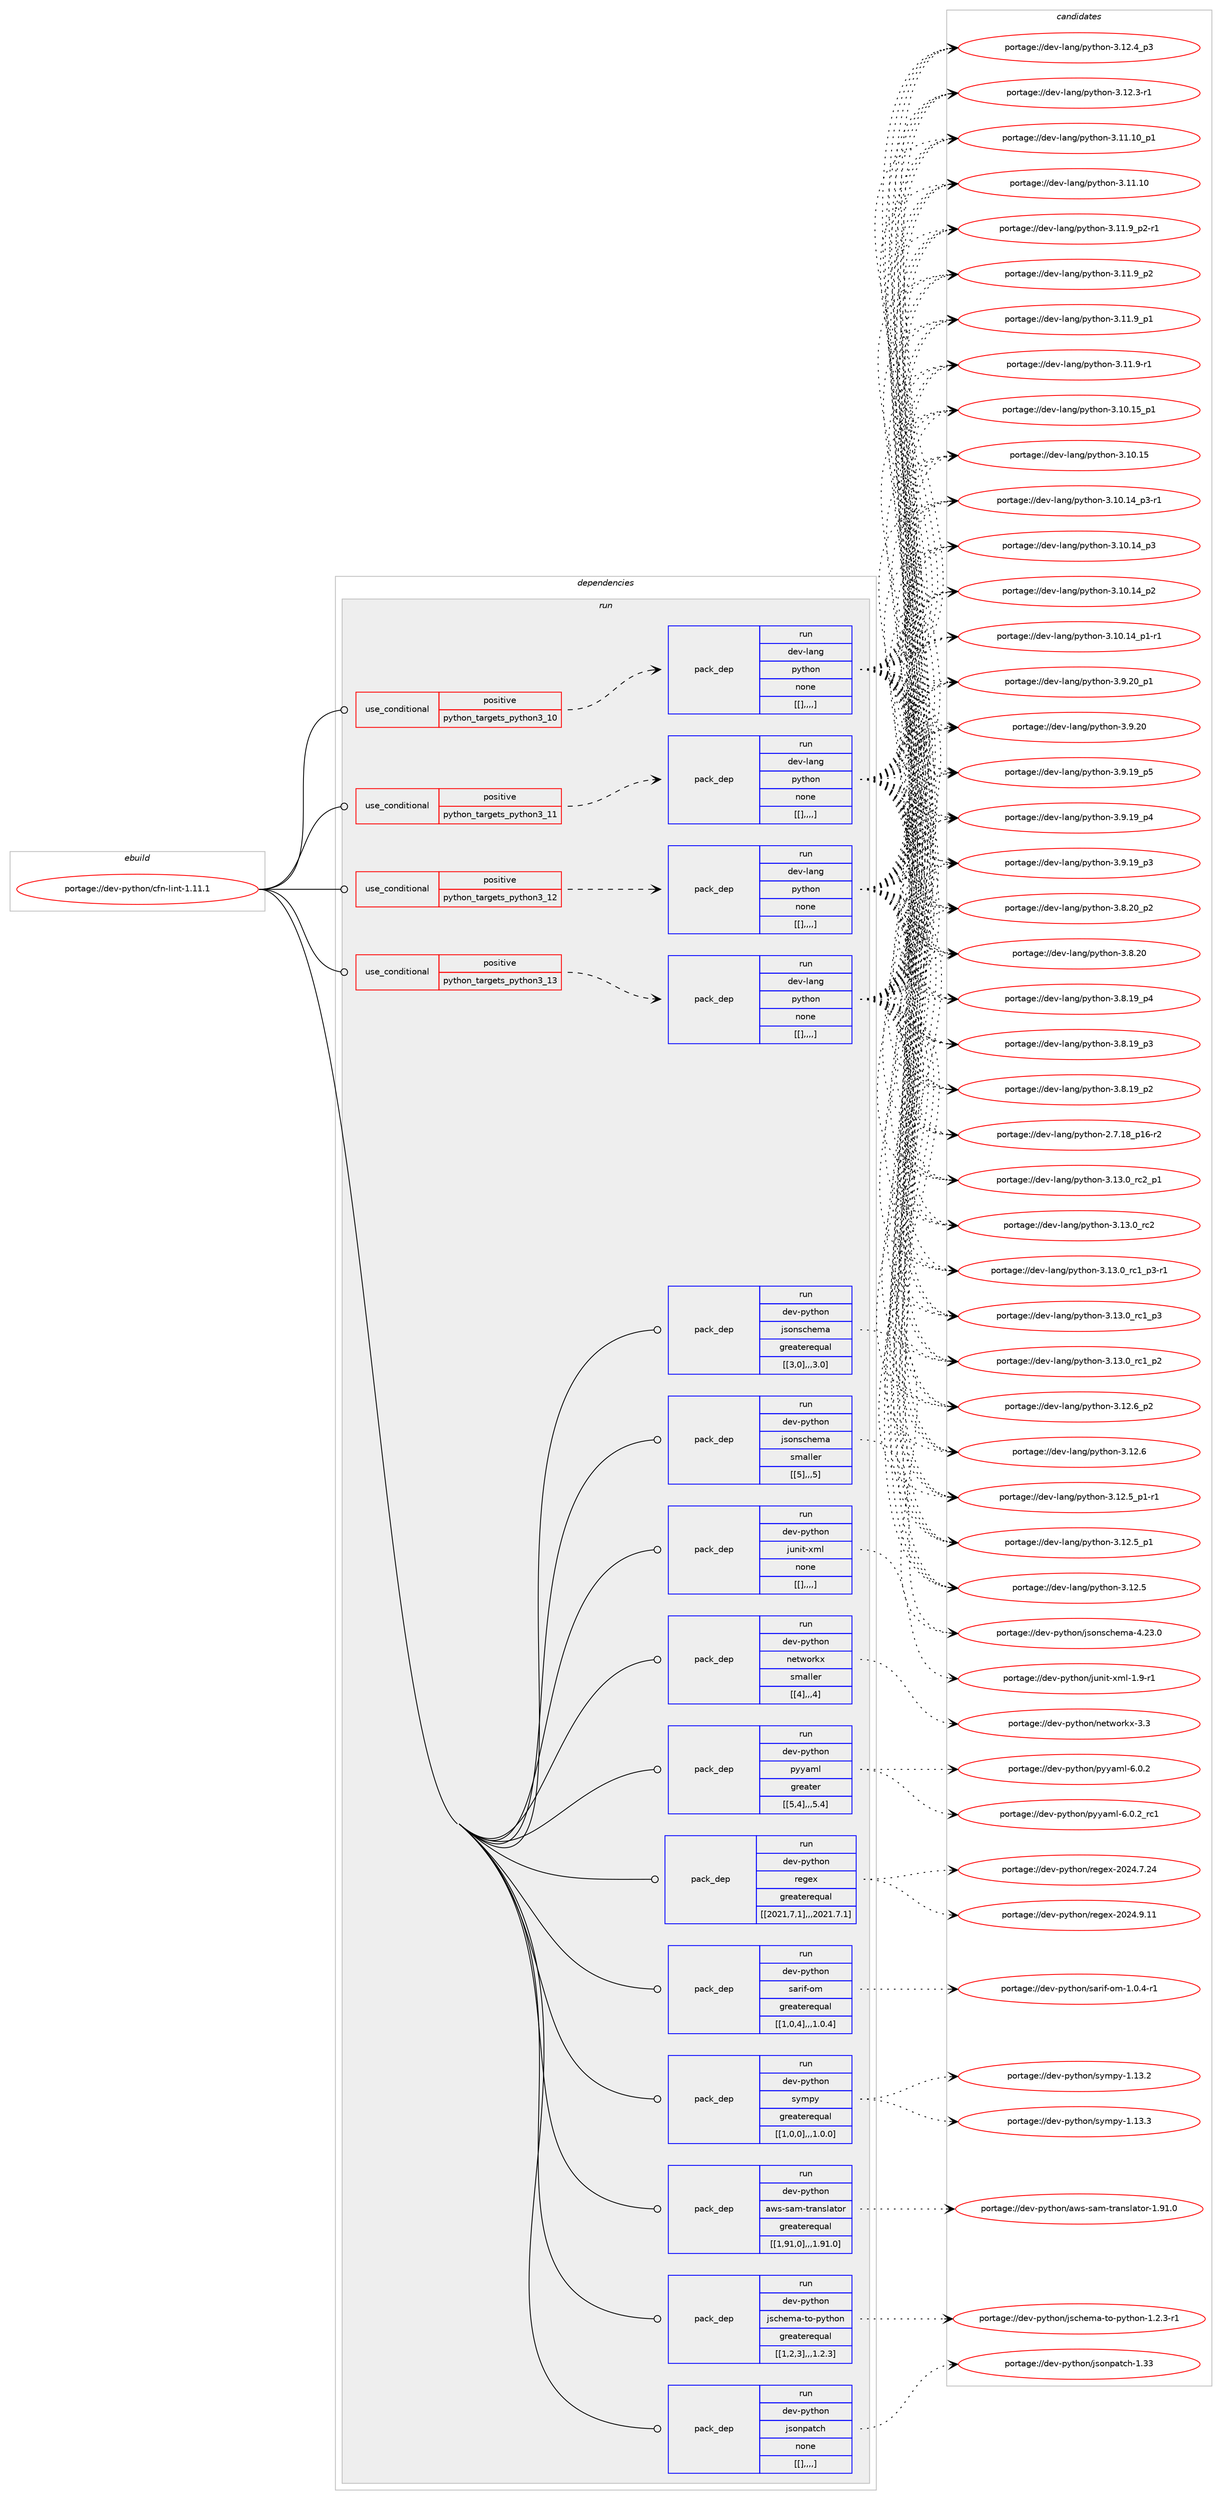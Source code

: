 digraph prolog {

# *************
# Graph options
# *************

newrank=true;
concentrate=true;
compound=true;
graph [rankdir=LR,fontname=Helvetica,fontsize=10,ranksep=1.5];#, ranksep=2.5, nodesep=0.2];
edge  [arrowhead=vee];
node  [fontname=Helvetica,fontsize=10];

# **********
# The ebuild
# **********

subgraph cluster_leftcol {
color=gray;
label=<<i>ebuild</i>>;
id [label="portage://dev-python/cfn-lint-1.11.1", color=red, width=4, href="../dev-python/cfn-lint-1.11.1.svg"];
}

# ****************
# The dependencies
# ****************

subgraph cluster_midcol {
color=gray;
label=<<i>dependencies</i>>;
subgraph cluster_compile {
fillcolor="#eeeeee";
style=filled;
label=<<i>compile</i>>;
}
subgraph cluster_compileandrun {
fillcolor="#eeeeee";
style=filled;
label=<<i>compile and run</i>>;
}
subgraph cluster_run {
fillcolor="#eeeeee";
style=filled;
label=<<i>run</i>>;
subgraph cond32701 {
dependency145192 [label=<<TABLE BORDER="0" CELLBORDER="1" CELLSPACING="0" CELLPADDING="4"><TR><TD ROWSPAN="3" CELLPADDING="10">use_conditional</TD></TR><TR><TD>positive</TD></TR><TR><TD>python_targets_python3_10</TD></TR></TABLE>>, shape=none, color=red];
subgraph pack111279 {
dependency145193 [label=<<TABLE BORDER="0" CELLBORDER="1" CELLSPACING="0" CELLPADDING="4" WIDTH="220"><TR><TD ROWSPAN="6" CELLPADDING="30">pack_dep</TD></TR><TR><TD WIDTH="110">run</TD></TR><TR><TD>dev-lang</TD></TR><TR><TD>python</TD></TR><TR><TD>none</TD></TR><TR><TD>[[],,,,]</TD></TR></TABLE>>, shape=none, color=blue];
}
dependency145192:e -> dependency145193:w [weight=20,style="dashed",arrowhead="vee"];
}
id:e -> dependency145192:w [weight=20,style="solid",arrowhead="odot"];
subgraph cond32702 {
dependency145194 [label=<<TABLE BORDER="0" CELLBORDER="1" CELLSPACING="0" CELLPADDING="4"><TR><TD ROWSPAN="3" CELLPADDING="10">use_conditional</TD></TR><TR><TD>positive</TD></TR><TR><TD>python_targets_python3_11</TD></TR></TABLE>>, shape=none, color=red];
subgraph pack111280 {
dependency145195 [label=<<TABLE BORDER="0" CELLBORDER="1" CELLSPACING="0" CELLPADDING="4" WIDTH="220"><TR><TD ROWSPAN="6" CELLPADDING="30">pack_dep</TD></TR><TR><TD WIDTH="110">run</TD></TR><TR><TD>dev-lang</TD></TR><TR><TD>python</TD></TR><TR><TD>none</TD></TR><TR><TD>[[],,,,]</TD></TR></TABLE>>, shape=none, color=blue];
}
dependency145194:e -> dependency145195:w [weight=20,style="dashed",arrowhead="vee"];
}
id:e -> dependency145194:w [weight=20,style="solid",arrowhead="odot"];
subgraph cond32703 {
dependency145196 [label=<<TABLE BORDER="0" CELLBORDER="1" CELLSPACING="0" CELLPADDING="4"><TR><TD ROWSPAN="3" CELLPADDING="10">use_conditional</TD></TR><TR><TD>positive</TD></TR><TR><TD>python_targets_python3_12</TD></TR></TABLE>>, shape=none, color=red];
subgraph pack111281 {
dependency145197 [label=<<TABLE BORDER="0" CELLBORDER="1" CELLSPACING="0" CELLPADDING="4" WIDTH="220"><TR><TD ROWSPAN="6" CELLPADDING="30">pack_dep</TD></TR><TR><TD WIDTH="110">run</TD></TR><TR><TD>dev-lang</TD></TR><TR><TD>python</TD></TR><TR><TD>none</TD></TR><TR><TD>[[],,,,]</TD></TR></TABLE>>, shape=none, color=blue];
}
dependency145196:e -> dependency145197:w [weight=20,style="dashed",arrowhead="vee"];
}
id:e -> dependency145196:w [weight=20,style="solid",arrowhead="odot"];
subgraph cond32704 {
dependency145198 [label=<<TABLE BORDER="0" CELLBORDER="1" CELLSPACING="0" CELLPADDING="4"><TR><TD ROWSPAN="3" CELLPADDING="10">use_conditional</TD></TR><TR><TD>positive</TD></TR><TR><TD>python_targets_python3_13</TD></TR></TABLE>>, shape=none, color=red];
subgraph pack111282 {
dependency145199 [label=<<TABLE BORDER="0" CELLBORDER="1" CELLSPACING="0" CELLPADDING="4" WIDTH="220"><TR><TD ROWSPAN="6" CELLPADDING="30">pack_dep</TD></TR><TR><TD WIDTH="110">run</TD></TR><TR><TD>dev-lang</TD></TR><TR><TD>python</TD></TR><TR><TD>none</TD></TR><TR><TD>[[],,,,]</TD></TR></TABLE>>, shape=none, color=blue];
}
dependency145198:e -> dependency145199:w [weight=20,style="dashed",arrowhead="vee"];
}
id:e -> dependency145198:w [weight=20,style="solid",arrowhead="odot"];
subgraph pack111283 {
dependency145200 [label=<<TABLE BORDER="0" CELLBORDER="1" CELLSPACING="0" CELLPADDING="4" WIDTH="220"><TR><TD ROWSPAN="6" CELLPADDING="30">pack_dep</TD></TR><TR><TD WIDTH="110">run</TD></TR><TR><TD>dev-python</TD></TR><TR><TD>aws-sam-translator</TD></TR><TR><TD>greaterequal</TD></TR><TR><TD>[[1,91,0],,,1.91.0]</TD></TR></TABLE>>, shape=none, color=blue];
}
id:e -> dependency145200:w [weight=20,style="solid",arrowhead="odot"];
subgraph pack111284 {
dependency145201 [label=<<TABLE BORDER="0" CELLBORDER="1" CELLSPACING="0" CELLPADDING="4" WIDTH="220"><TR><TD ROWSPAN="6" CELLPADDING="30">pack_dep</TD></TR><TR><TD WIDTH="110">run</TD></TR><TR><TD>dev-python</TD></TR><TR><TD>jschema-to-python</TD></TR><TR><TD>greaterequal</TD></TR><TR><TD>[[1,2,3],,,1.2.3]</TD></TR></TABLE>>, shape=none, color=blue];
}
id:e -> dependency145201:w [weight=20,style="solid",arrowhead="odot"];
subgraph pack111285 {
dependency145202 [label=<<TABLE BORDER="0" CELLBORDER="1" CELLSPACING="0" CELLPADDING="4" WIDTH="220"><TR><TD ROWSPAN="6" CELLPADDING="30">pack_dep</TD></TR><TR><TD WIDTH="110">run</TD></TR><TR><TD>dev-python</TD></TR><TR><TD>jsonpatch</TD></TR><TR><TD>none</TD></TR><TR><TD>[[],,,,]</TD></TR></TABLE>>, shape=none, color=blue];
}
id:e -> dependency145202:w [weight=20,style="solid",arrowhead="odot"];
subgraph pack111286 {
dependency145203 [label=<<TABLE BORDER="0" CELLBORDER="1" CELLSPACING="0" CELLPADDING="4" WIDTH="220"><TR><TD ROWSPAN="6" CELLPADDING="30">pack_dep</TD></TR><TR><TD WIDTH="110">run</TD></TR><TR><TD>dev-python</TD></TR><TR><TD>jsonschema</TD></TR><TR><TD>greaterequal</TD></TR><TR><TD>[[3,0],,,3.0]</TD></TR></TABLE>>, shape=none, color=blue];
}
id:e -> dependency145203:w [weight=20,style="solid",arrowhead="odot"];
subgraph pack111287 {
dependency145204 [label=<<TABLE BORDER="0" CELLBORDER="1" CELLSPACING="0" CELLPADDING="4" WIDTH="220"><TR><TD ROWSPAN="6" CELLPADDING="30">pack_dep</TD></TR><TR><TD WIDTH="110">run</TD></TR><TR><TD>dev-python</TD></TR><TR><TD>jsonschema</TD></TR><TR><TD>smaller</TD></TR><TR><TD>[[5],,,5]</TD></TR></TABLE>>, shape=none, color=blue];
}
id:e -> dependency145204:w [weight=20,style="solid",arrowhead="odot"];
subgraph pack111288 {
dependency145205 [label=<<TABLE BORDER="0" CELLBORDER="1" CELLSPACING="0" CELLPADDING="4" WIDTH="220"><TR><TD ROWSPAN="6" CELLPADDING="30">pack_dep</TD></TR><TR><TD WIDTH="110">run</TD></TR><TR><TD>dev-python</TD></TR><TR><TD>junit-xml</TD></TR><TR><TD>none</TD></TR><TR><TD>[[],,,,]</TD></TR></TABLE>>, shape=none, color=blue];
}
id:e -> dependency145205:w [weight=20,style="solid",arrowhead="odot"];
subgraph pack111289 {
dependency145206 [label=<<TABLE BORDER="0" CELLBORDER="1" CELLSPACING="0" CELLPADDING="4" WIDTH="220"><TR><TD ROWSPAN="6" CELLPADDING="30">pack_dep</TD></TR><TR><TD WIDTH="110">run</TD></TR><TR><TD>dev-python</TD></TR><TR><TD>networkx</TD></TR><TR><TD>smaller</TD></TR><TR><TD>[[4],,,4]</TD></TR></TABLE>>, shape=none, color=blue];
}
id:e -> dependency145206:w [weight=20,style="solid",arrowhead="odot"];
subgraph pack111290 {
dependency145207 [label=<<TABLE BORDER="0" CELLBORDER="1" CELLSPACING="0" CELLPADDING="4" WIDTH="220"><TR><TD ROWSPAN="6" CELLPADDING="30">pack_dep</TD></TR><TR><TD WIDTH="110">run</TD></TR><TR><TD>dev-python</TD></TR><TR><TD>pyyaml</TD></TR><TR><TD>greater</TD></TR><TR><TD>[[5,4],,,5.4]</TD></TR></TABLE>>, shape=none, color=blue];
}
id:e -> dependency145207:w [weight=20,style="solid",arrowhead="odot"];
subgraph pack111291 {
dependency145208 [label=<<TABLE BORDER="0" CELLBORDER="1" CELLSPACING="0" CELLPADDING="4" WIDTH="220"><TR><TD ROWSPAN="6" CELLPADDING="30">pack_dep</TD></TR><TR><TD WIDTH="110">run</TD></TR><TR><TD>dev-python</TD></TR><TR><TD>regex</TD></TR><TR><TD>greaterequal</TD></TR><TR><TD>[[2021,7,1],,,2021.7.1]</TD></TR></TABLE>>, shape=none, color=blue];
}
id:e -> dependency145208:w [weight=20,style="solid",arrowhead="odot"];
subgraph pack111292 {
dependency145209 [label=<<TABLE BORDER="0" CELLBORDER="1" CELLSPACING="0" CELLPADDING="4" WIDTH="220"><TR><TD ROWSPAN="6" CELLPADDING="30">pack_dep</TD></TR><TR><TD WIDTH="110">run</TD></TR><TR><TD>dev-python</TD></TR><TR><TD>sarif-om</TD></TR><TR><TD>greaterequal</TD></TR><TR><TD>[[1,0,4],,,1.0.4]</TD></TR></TABLE>>, shape=none, color=blue];
}
id:e -> dependency145209:w [weight=20,style="solid",arrowhead="odot"];
subgraph pack111293 {
dependency145210 [label=<<TABLE BORDER="0" CELLBORDER="1" CELLSPACING="0" CELLPADDING="4" WIDTH="220"><TR><TD ROWSPAN="6" CELLPADDING="30">pack_dep</TD></TR><TR><TD WIDTH="110">run</TD></TR><TR><TD>dev-python</TD></TR><TR><TD>sympy</TD></TR><TR><TD>greaterequal</TD></TR><TR><TD>[[1,0,0],,,1.0.0]</TD></TR></TABLE>>, shape=none, color=blue];
}
id:e -> dependency145210:w [weight=20,style="solid",arrowhead="odot"];
}
}

# **************
# The candidates
# **************

subgraph cluster_choices {
rank=same;
color=gray;
label=<<i>candidates</i>>;

subgraph choice111279 {
color=black;
nodesep=1;
choice100101118451089711010347112121116104111110455146495146489511499509511249 [label="portage://dev-lang/python-3.13.0_rc2_p1", color=red, width=4,href="../dev-lang/python-3.13.0_rc2_p1.svg"];
choice10010111845108971101034711212111610411111045514649514648951149950 [label="portage://dev-lang/python-3.13.0_rc2", color=red, width=4,href="../dev-lang/python-3.13.0_rc2.svg"];
choice1001011184510897110103471121211161041111104551464951464895114994995112514511449 [label="portage://dev-lang/python-3.13.0_rc1_p3-r1", color=red, width=4,href="../dev-lang/python-3.13.0_rc1_p3-r1.svg"];
choice100101118451089711010347112121116104111110455146495146489511499499511251 [label="portage://dev-lang/python-3.13.0_rc1_p3", color=red, width=4,href="../dev-lang/python-3.13.0_rc1_p3.svg"];
choice100101118451089711010347112121116104111110455146495146489511499499511250 [label="portage://dev-lang/python-3.13.0_rc1_p2", color=red, width=4,href="../dev-lang/python-3.13.0_rc1_p2.svg"];
choice100101118451089711010347112121116104111110455146495046549511250 [label="portage://dev-lang/python-3.12.6_p2", color=red, width=4,href="../dev-lang/python-3.12.6_p2.svg"];
choice10010111845108971101034711212111610411111045514649504654 [label="portage://dev-lang/python-3.12.6", color=red, width=4,href="../dev-lang/python-3.12.6.svg"];
choice1001011184510897110103471121211161041111104551464950465395112494511449 [label="portage://dev-lang/python-3.12.5_p1-r1", color=red, width=4,href="../dev-lang/python-3.12.5_p1-r1.svg"];
choice100101118451089711010347112121116104111110455146495046539511249 [label="portage://dev-lang/python-3.12.5_p1", color=red, width=4,href="../dev-lang/python-3.12.5_p1.svg"];
choice10010111845108971101034711212111610411111045514649504653 [label="portage://dev-lang/python-3.12.5", color=red, width=4,href="../dev-lang/python-3.12.5.svg"];
choice100101118451089711010347112121116104111110455146495046529511251 [label="portage://dev-lang/python-3.12.4_p3", color=red, width=4,href="../dev-lang/python-3.12.4_p3.svg"];
choice100101118451089711010347112121116104111110455146495046514511449 [label="portage://dev-lang/python-3.12.3-r1", color=red, width=4,href="../dev-lang/python-3.12.3-r1.svg"];
choice10010111845108971101034711212111610411111045514649494649489511249 [label="portage://dev-lang/python-3.11.10_p1", color=red, width=4,href="../dev-lang/python-3.11.10_p1.svg"];
choice1001011184510897110103471121211161041111104551464949464948 [label="portage://dev-lang/python-3.11.10", color=red, width=4,href="../dev-lang/python-3.11.10.svg"];
choice1001011184510897110103471121211161041111104551464949465795112504511449 [label="portage://dev-lang/python-3.11.9_p2-r1", color=red, width=4,href="../dev-lang/python-3.11.9_p2-r1.svg"];
choice100101118451089711010347112121116104111110455146494946579511250 [label="portage://dev-lang/python-3.11.9_p2", color=red, width=4,href="../dev-lang/python-3.11.9_p2.svg"];
choice100101118451089711010347112121116104111110455146494946579511249 [label="portage://dev-lang/python-3.11.9_p1", color=red, width=4,href="../dev-lang/python-3.11.9_p1.svg"];
choice100101118451089711010347112121116104111110455146494946574511449 [label="portage://dev-lang/python-3.11.9-r1", color=red, width=4,href="../dev-lang/python-3.11.9-r1.svg"];
choice10010111845108971101034711212111610411111045514649484649539511249 [label="portage://dev-lang/python-3.10.15_p1", color=red, width=4,href="../dev-lang/python-3.10.15_p1.svg"];
choice1001011184510897110103471121211161041111104551464948464953 [label="portage://dev-lang/python-3.10.15", color=red, width=4,href="../dev-lang/python-3.10.15.svg"];
choice100101118451089711010347112121116104111110455146494846495295112514511449 [label="portage://dev-lang/python-3.10.14_p3-r1", color=red, width=4,href="../dev-lang/python-3.10.14_p3-r1.svg"];
choice10010111845108971101034711212111610411111045514649484649529511251 [label="portage://dev-lang/python-3.10.14_p3", color=red, width=4,href="../dev-lang/python-3.10.14_p3.svg"];
choice10010111845108971101034711212111610411111045514649484649529511250 [label="portage://dev-lang/python-3.10.14_p2", color=red, width=4,href="../dev-lang/python-3.10.14_p2.svg"];
choice100101118451089711010347112121116104111110455146494846495295112494511449 [label="portage://dev-lang/python-3.10.14_p1-r1", color=red, width=4,href="../dev-lang/python-3.10.14_p1-r1.svg"];
choice100101118451089711010347112121116104111110455146574650489511249 [label="portage://dev-lang/python-3.9.20_p1", color=red, width=4,href="../dev-lang/python-3.9.20_p1.svg"];
choice10010111845108971101034711212111610411111045514657465048 [label="portage://dev-lang/python-3.9.20", color=red, width=4,href="../dev-lang/python-3.9.20.svg"];
choice100101118451089711010347112121116104111110455146574649579511253 [label="portage://dev-lang/python-3.9.19_p5", color=red, width=4,href="../dev-lang/python-3.9.19_p5.svg"];
choice100101118451089711010347112121116104111110455146574649579511252 [label="portage://dev-lang/python-3.9.19_p4", color=red, width=4,href="../dev-lang/python-3.9.19_p4.svg"];
choice100101118451089711010347112121116104111110455146574649579511251 [label="portage://dev-lang/python-3.9.19_p3", color=red, width=4,href="../dev-lang/python-3.9.19_p3.svg"];
choice100101118451089711010347112121116104111110455146564650489511250 [label="portage://dev-lang/python-3.8.20_p2", color=red, width=4,href="../dev-lang/python-3.8.20_p2.svg"];
choice10010111845108971101034711212111610411111045514656465048 [label="portage://dev-lang/python-3.8.20", color=red, width=4,href="../dev-lang/python-3.8.20.svg"];
choice100101118451089711010347112121116104111110455146564649579511252 [label="portage://dev-lang/python-3.8.19_p4", color=red, width=4,href="../dev-lang/python-3.8.19_p4.svg"];
choice100101118451089711010347112121116104111110455146564649579511251 [label="portage://dev-lang/python-3.8.19_p3", color=red, width=4,href="../dev-lang/python-3.8.19_p3.svg"];
choice100101118451089711010347112121116104111110455146564649579511250 [label="portage://dev-lang/python-3.8.19_p2", color=red, width=4,href="../dev-lang/python-3.8.19_p2.svg"];
choice100101118451089711010347112121116104111110455046554649569511249544511450 [label="portage://dev-lang/python-2.7.18_p16-r2", color=red, width=4,href="../dev-lang/python-2.7.18_p16-r2.svg"];
dependency145193:e -> choice100101118451089711010347112121116104111110455146495146489511499509511249:w [style=dotted,weight="100"];
dependency145193:e -> choice10010111845108971101034711212111610411111045514649514648951149950:w [style=dotted,weight="100"];
dependency145193:e -> choice1001011184510897110103471121211161041111104551464951464895114994995112514511449:w [style=dotted,weight="100"];
dependency145193:e -> choice100101118451089711010347112121116104111110455146495146489511499499511251:w [style=dotted,weight="100"];
dependency145193:e -> choice100101118451089711010347112121116104111110455146495146489511499499511250:w [style=dotted,weight="100"];
dependency145193:e -> choice100101118451089711010347112121116104111110455146495046549511250:w [style=dotted,weight="100"];
dependency145193:e -> choice10010111845108971101034711212111610411111045514649504654:w [style=dotted,weight="100"];
dependency145193:e -> choice1001011184510897110103471121211161041111104551464950465395112494511449:w [style=dotted,weight="100"];
dependency145193:e -> choice100101118451089711010347112121116104111110455146495046539511249:w [style=dotted,weight="100"];
dependency145193:e -> choice10010111845108971101034711212111610411111045514649504653:w [style=dotted,weight="100"];
dependency145193:e -> choice100101118451089711010347112121116104111110455146495046529511251:w [style=dotted,weight="100"];
dependency145193:e -> choice100101118451089711010347112121116104111110455146495046514511449:w [style=dotted,weight="100"];
dependency145193:e -> choice10010111845108971101034711212111610411111045514649494649489511249:w [style=dotted,weight="100"];
dependency145193:e -> choice1001011184510897110103471121211161041111104551464949464948:w [style=dotted,weight="100"];
dependency145193:e -> choice1001011184510897110103471121211161041111104551464949465795112504511449:w [style=dotted,weight="100"];
dependency145193:e -> choice100101118451089711010347112121116104111110455146494946579511250:w [style=dotted,weight="100"];
dependency145193:e -> choice100101118451089711010347112121116104111110455146494946579511249:w [style=dotted,weight="100"];
dependency145193:e -> choice100101118451089711010347112121116104111110455146494946574511449:w [style=dotted,weight="100"];
dependency145193:e -> choice10010111845108971101034711212111610411111045514649484649539511249:w [style=dotted,weight="100"];
dependency145193:e -> choice1001011184510897110103471121211161041111104551464948464953:w [style=dotted,weight="100"];
dependency145193:e -> choice100101118451089711010347112121116104111110455146494846495295112514511449:w [style=dotted,weight="100"];
dependency145193:e -> choice10010111845108971101034711212111610411111045514649484649529511251:w [style=dotted,weight="100"];
dependency145193:e -> choice10010111845108971101034711212111610411111045514649484649529511250:w [style=dotted,weight="100"];
dependency145193:e -> choice100101118451089711010347112121116104111110455146494846495295112494511449:w [style=dotted,weight="100"];
dependency145193:e -> choice100101118451089711010347112121116104111110455146574650489511249:w [style=dotted,weight="100"];
dependency145193:e -> choice10010111845108971101034711212111610411111045514657465048:w [style=dotted,weight="100"];
dependency145193:e -> choice100101118451089711010347112121116104111110455146574649579511253:w [style=dotted,weight="100"];
dependency145193:e -> choice100101118451089711010347112121116104111110455146574649579511252:w [style=dotted,weight="100"];
dependency145193:e -> choice100101118451089711010347112121116104111110455146574649579511251:w [style=dotted,weight="100"];
dependency145193:e -> choice100101118451089711010347112121116104111110455146564650489511250:w [style=dotted,weight="100"];
dependency145193:e -> choice10010111845108971101034711212111610411111045514656465048:w [style=dotted,weight="100"];
dependency145193:e -> choice100101118451089711010347112121116104111110455146564649579511252:w [style=dotted,weight="100"];
dependency145193:e -> choice100101118451089711010347112121116104111110455146564649579511251:w [style=dotted,weight="100"];
dependency145193:e -> choice100101118451089711010347112121116104111110455146564649579511250:w [style=dotted,weight="100"];
dependency145193:e -> choice100101118451089711010347112121116104111110455046554649569511249544511450:w [style=dotted,weight="100"];
}
subgraph choice111280 {
color=black;
nodesep=1;
choice100101118451089711010347112121116104111110455146495146489511499509511249 [label="portage://dev-lang/python-3.13.0_rc2_p1", color=red, width=4,href="../dev-lang/python-3.13.0_rc2_p1.svg"];
choice10010111845108971101034711212111610411111045514649514648951149950 [label="portage://dev-lang/python-3.13.0_rc2", color=red, width=4,href="../dev-lang/python-3.13.0_rc2.svg"];
choice1001011184510897110103471121211161041111104551464951464895114994995112514511449 [label="portage://dev-lang/python-3.13.0_rc1_p3-r1", color=red, width=4,href="../dev-lang/python-3.13.0_rc1_p3-r1.svg"];
choice100101118451089711010347112121116104111110455146495146489511499499511251 [label="portage://dev-lang/python-3.13.0_rc1_p3", color=red, width=4,href="../dev-lang/python-3.13.0_rc1_p3.svg"];
choice100101118451089711010347112121116104111110455146495146489511499499511250 [label="portage://dev-lang/python-3.13.0_rc1_p2", color=red, width=4,href="../dev-lang/python-3.13.0_rc1_p2.svg"];
choice100101118451089711010347112121116104111110455146495046549511250 [label="portage://dev-lang/python-3.12.6_p2", color=red, width=4,href="../dev-lang/python-3.12.6_p2.svg"];
choice10010111845108971101034711212111610411111045514649504654 [label="portage://dev-lang/python-3.12.6", color=red, width=4,href="../dev-lang/python-3.12.6.svg"];
choice1001011184510897110103471121211161041111104551464950465395112494511449 [label="portage://dev-lang/python-3.12.5_p1-r1", color=red, width=4,href="../dev-lang/python-3.12.5_p1-r1.svg"];
choice100101118451089711010347112121116104111110455146495046539511249 [label="portage://dev-lang/python-3.12.5_p1", color=red, width=4,href="../dev-lang/python-3.12.5_p1.svg"];
choice10010111845108971101034711212111610411111045514649504653 [label="portage://dev-lang/python-3.12.5", color=red, width=4,href="../dev-lang/python-3.12.5.svg"];
choice100101118451089711010347112121116104111110455146495046529511251 [label="portage://dev-lang/python-3.12.4_p3", color=red, width=4,href="../dev-lang/python-3.12.4_p3.svg"];
choice100101118451089711010347112121116104111110455146495046514511449 [label="portage://dev-lang/python-3.12.3-r1", color=red, width=4,href="../dev-lang/python-3.12.3-r1.svg"];
choice10010111845108971101034711212111610411111045514649494649489511249 [label="portage://dev-lang/python-3.11.10_p1", color=red, width=4,href="../dev-lang/python-3.11.10_p1.svg"];
choice1001011184510897110103471121211161041111104551464949464948 [label="portage://dev-lang/python-3.11.10", color=red, width=4,href="../dev-lang/python-3.11.10.svg"];
choice1001011184510897110103471121211161041111104551464949465795112504511449 [label="portage://dev-lang/python-3.11.9_p2-r1", color=red, width=4,href="../dev-lang/python-3.11.9_p2-r1.svg"];
choice100101118451089711010347112121116104111110455146494946579511250 [label="portage://dev-lang/python-3.11.9_p2", color=red, width=4,href="../dev-lang/python-3.11.9_p2.svg"];
choice100101118451089711010347112121116104111110455146494946579511249 [label="portage://dev-lang/python-3.11.9_p1", color=red, width=4,href="../dev-lang/python-3.11.9_p1.svg"];
choice100101118451089711010347112121116104111110455146494946574511449 [label="portage://dev-lang/python-3.11.9-r1", color=red, width=4,href="../dev-lang/python-3.11.9-r1.svg"];
choice10010111845108971101034711212111610411111045514649484649539511249 [label="portage://dev-lang/python-3.10.15_p1", color=red, width=4,href="../dev-lang/python-3.10.15_p1.svg"];
choice1001011184510897110103471121211161041111104551464948464953 [label="portage://dev-lang/python-3.10.15", color=red, width=4,href="../dev-lang/python-3.10.15.svg"];
choice100101118451089711010347112121116104111110455146494846495295112514511449 [label="portage://dev-lang/python-3.10.14_p3-r1", color=red, width=4,href="../dev-lang/python-3.10.14_p3-r1.svg"];
choice10010111845108971101034711212111610411111045514649484649529511251 [label="portage://dev-lang/python-3.10.14_p3", color=red, width=4,href="../dev-lang/python-3.10.14_p3.svg"];
choice10010111845108971101034711212111610411111045514649484649529511250 [label="portage://dev-lang/python-3.10.14_p2", color=red, width=4,href="../dev-lang/python-3.10.14_p2.svg"];
choice100101118451089711010347112121116104111110455146494846495295112494511449 [label="portage://dev-lang/python-3.10.14_p1-r1", color=red, width=4,href="../dev-lang/python-3.10.14_p1-r1.svg"];
choice100101118451089711010347112121116104111110455146574650489511249 [label="portage://dev-lang/python-3.9.20_p1", color=red, width=4,href="../dev-lang/python-3.9.20_p1.svg"];
choice10010111845108971101034711212111610411111045514657465048 [label="portage://dev-lang/python-3.9.20", color=red, width=4,href="../dev-lang/python-3.9.20.svg"];
choice100101118451089711010347112121116104111110455146574649579511253 [label="portage://dev-lang/python-3.9.19_p5", color=red, width=4,href="../dev-lang/python-3.9.19_p5.svg"];
choice100101118451089711010347112121116104111110455146574649579511252 [label="portage://dev-lang/python-3.9.19_p4", color=red, width=4,href="../dev-lang/python-3.9.19_p4.svg"];
choice100101118451089711010347112121116104111110455146574649579511251 [label="portage://dev-lang/python-3.9.19_p3", color=red, width=4,href="../dev-lang/python-3.9.19_p3.svg"];
choice100101118451089711010347112121116104111110455146564650489511250 [label="portage://dev-lang/python-3.8.20_p2", color=red, width=4,href="../dev-lang/python-3.8.20_p2.svg"];
choice10010111845108971101034711212111610411111045514656465048 [label="portage://dev-lang/python-3.8.20", color=red, width=4,href="../dev-lang/python-3.8.20.svg"];
choice100101118451089711010347112121116104111110455146564649579511252 [label="portage://dev-lang/python-3.8.19_p4", color=red, width=4,href="../dev-lang/python-3.8.19_p4.svg"];
choice100101118451089711010347112121116104111110455146564649579511251 [label="portage://dev-lang/python-3.8.19_p3", color=red, width=4,href="../dev-lang/python-3.8.19_p3.svg"];
choice100101118451089711010347112121116104111110455146564649579511250 [label="portage://dev-lang/python-3.8.19_p2", color=red, width=4,href="../dev-lang/python-3.8.19_p2.svg"];
choice100101118451089711010347112121116104111110455046554649569511249544511450 [label="portage://dev-lang/python-2.7.18_p16-r2", color=red, width=4,href="../dev-lang/python-2.7.18_p16-r2.svg"];
dependency145195:e -> choice100101118451089711010347112121116104111110455146495146489511499509511249:w [style=dotted,weight="100"];
dependency145195:e -> choice10010111845108971101034711212111610411111045514649514648951149950:w [style=dotted,weight="100"];
dependency145195:e -> choice1001011184510897110103471121211161041111104551464951464895114994995112514511449:w [style=dotted,weight="100"];
dependency145195:e -> choice100101118451089711010347112121116104111110455146495146489511499499511251:w [style=dotted,weight="100"];
dependency145195:e -> choice100101118451089711010347112121116104111110455146495146489511499499511250:w [style=dotted,weight="100"];
dependency145195:e -> choice100101118451089711010347112121116104111110455146495046549511250:w [style=dotted,weight="100"];
dependency145195:e -> choice10010111845108971101034711212111610411111045514649504654:w [style=dotted,weight="100"];
dependency145195:e -> choice1001011184510897110103471121211161041111104551464950465395112494511449:w [style=dotted,weight="100"];
dependency145195:e -> choice100101118451089711010347112121116104111110455146495046539511249:w [style=dotted,weight="100"];
dependency145195:e -> choice10010111845108971101034711212111610411111045514649504653:w [style=dotted,weight="100"];
dependency145195:e -> choice100101118451089711010347112121116104111110455146495046529511251:w [style=dotted,weight="100"];
dependency145195:e -> choice100101118451089711010347112121116104111110455146495046514511449:w [style=dotted,weight="100"];
dependency145195:e -> choice10010111845108971101034711212111610411111045514649494649489511249:w [style=dotted,weight="100"];
dependency145195:e -> choice1001011184510897110103471121211161041111104551464949464948:w [style=dotted,weight="100"];
dependency145195:e -> choice1001011184510897110103471121211161041111104551464949465795112504511449:w [style=dotted,weight="100"];
dependency145195:e -> choice100101118451089711010347112121116104111110455146494946579511250:w [style=dotted,weight="100"];
dependency145195:e -> choice100101118451089711010347112121116104111110455146494946579511249:w [style=dotted,weight="100"];
dependency145195:e -> choice100101118451089711010347112121116104111110455146494946574511449:w [style=dotted,weight="100"];
dependency145195:e -> choice10010111845108971101034711212111610411111045514649484649539511249:w [style=dotted,weight="100"];
dependency145195:e -> choice1001011184510897110103471121211161041111104551464948464953:w [style=dotted,weight="100"];
dependency145195:e -> choice100101118451089711010347112121116104111110455146494846495295112514511449:w [style=dotted,weight="100"];
dependency145195:e -> choice10010111845108971101034711212111610411111045514649484649529511251:w [style=dotted,weight="100"];
dependency145195:e -> choice10010111845108971101034711212111610411111045514649484649529511250:w [style=dotted,weight="100"];
dependency145195:e -> choice100101118451089711010347112121116104111110455146494846495295112494511449:w [style=dotted,weight="100"];
dependency145195:e -> choice100101118451089711010347112121116104111110455146574650489511249:w [style=dotted,weight="100"];
dependency145195:e -> choice10010111845108971101034711212111610411111045514657465048:w [style=dotted,weight="100"];
dependency145195:e -> choice100101118451089711010347112121116104111110455146574649579511253:w [style=dotted,weight="100"];
dependency145195:e -> choice100101118451089711010347112121116104111110455146574649579511252:w [style=dotted,weight="100"];
dependency145195:e -> choice100101118451089711010347112121116104111110455146574649579511251:w [style=dotted,weight="100"];
dependency145195:e -> choice100101118451089711010347112121116104111110455146564650489511250:w [style=dotted,weight="100"];
dependency145195:e -> choice10010111845108971101034711212111610411111045514656465048:w [style=dotted,weight="100"];
dependency145195:e -> choice100101118451089711010347112121116104111110455146564649579511252:w [style=dotted,weight="100"];
dependency145195:e -> choice100101118451089711010347112121116104111110455146564649579511251:w [style=dotted,weight="100"];
dependency145195:e -> choice100101118451089711010347112121116104111110455146564649579511250:w [style=dotted,weight="100"];
dependency145195:e -> choice100101118451089711010347112121116104111110455046554649569511249544511450:w [style=dotted,weight="100"];
}
subgraph choice111281 {
color=black;
nodesep=1;
choice100101118451089711010347112121116104111110455146495146489511499509511249 [label="portage://dev-lang/python-3.13.0_rc2_p1", color=red, width=4,href="../dev-lang/python-3.13.0_rc2_p1.svg"];
choice10010111845108971101034711212111610411111045514649514648951149950 [label="portage://dev-lang/python-3.13.0_rc2", color=red, width=4,href="../dev-lang/python-3.13.0_rc2.svg"];
choice1001011184510897110103471121211161041111104551464951464895114994995112514511449 [label="portage://dev-lang/python-3.13.0_rc1_p3-r1", color=red, width=4,href="../dev-lang/python-3.13.0_rc1_p3-r1.svg"];
choice100101118451089711010347112121116104111110455146495146489511499499511251 [label="portage://dev-lang/python-3.13.0_rc1_p3", color=red, width=4,href="../dev-lang/python-3.13.0_rc1_p3.svg"];
choice100101118451089711010347112121116104111110455146495146489511499499511250 [label="portage://dev-lang/python-3.13.0_rc1_p2", color=red, width=4,href="../dev-lang/python-3.13.0_rc1_p2.svg"];
choice100101118451089711010347112121116104111110455146495046549511250 [label="portage://dev-lang/python-3.12.6_p2", color=red, width=4,href="../dev-lang/python-3.12.6_p2.svg"];
choice10010111845108971101034711212111610411111045514649504654 [label="portage://dev-lang/python-3.12.6", color=red, width=4,href="../dev-lang/python-3.12.6.svg"];
choice1001011184510897110103471121211161041111104551464950465395112494511449 [label="portage://dev-lang/python-3.12.5_p1-r1", color=red, width=4,href="../dev-lang/python-3.12.5_p1-r1.svg"];
choice100101118451089711010347112121116104111110455146495046539511249 [label="portage://dev-lang/python-3.12.5_p1", color=red, width=4,href="../dev-lang/python-3.12.5_p1.svg"];
choice10010111845108971101034711212111610411111045514649504653 [label="portage://dev-lang/python-3.12.5", color=red, width=4,href="../dev-lang/python-3.12.5.svg"];
choice100101118451089711010347112121116104111110455146495046529511251 [label="portage://dev-lang/python-3.12.4_p3", color=red, width=4,href="../dev-lang/python-3.12.4_p3.svg"];
choice100101118451089711010347112121116104111110455146495046514511449 [label="portage://dev-lang/python-3.12.3-r1", color=red, width=4,href="../dev-lang/python-3.12.3-r1.svg"];
choice10010111845108971101034711212111610411111045514649494649489511249 [label="portage://dev-lang/python-3.11.10_p1", color=red, width=4,href="../dev-lang/python-3.11.10_p1.svg"];
choice1001011184510897110103471121211161041111104551464949464948 [label="portage://dev-lang/python-3.11.10", color=red, width=4,href="../dev-lang/python-3.11.10.svg"];
choice1001011184510897110103471121211161041111104551464949465795112504511449 [label="portage://dev-lang/python-3.11.9_p2-r1", color=red, width=4,href="../dev-lang/python-3.11.9_p2-r1.svg"];
choice100101118451089711010347112121116104111110455146494946579511250 [label="portage://dev-lang/python-3.11.9_p2", color=red, width=4,href="../dev-lang/python-3.11.9_p2.svg"];
choice100101118451089711010347112121116104111110455146494946579511249 [label="portage://dev-lang/python-3.11.9_p1", color=red, width=4,href="../dev-lang/python-3.11.9_p1.svg"];
choice100101118451089711010347112121116104111110455146494946574511449 [label="portage://dev-lang/python-3.11.9-r1", color=red, width=4,href="../dev-lang/python-3.11.9-r1.svg"];
choice10010111845108971101034711212111610411111045514649484649539511249 [label="portage://dev-lang/python-3.10.15_p1", color=red, width=4,href="../dev-lang/python-3.10.15_p1.svg"];
choice1001011184510897110103471121211161041111104551464948464953 [label="portage://dev-lang/python-3.10.15", color=red, width=4,href="../dev-lang/python-3.10.15.svg"];
choice100101118451089711010347112121116104111110455146494846495295112514511449 [label="portage://dev-lang/python-3.10.14_p3-r1", color=red, width=4,href="../dev-lang/python-3.10.14_p3-r1.svg"];
choice10010111845108971101034711212111610411111045514649484649529511251 [label="portage://dev-lang/python-3.10.14_p3", color=red, width=4,href="../dev-lang/python-3.10.14_p3.svg"];
choice10010111845108971101034711212111610411111045514649484649529511250 [label="portage://dev-lang/python-3.10.14_p2", color=red, width=4,href="../dev-lang/python-3.10.14_p2.svg"];
choice100101118451089711010347112121116104111110455146494846495295112494511449 [label="portage://dev-lang/python-3.10.14_p1-r1", color=red, width=4,href="../dev-lang/python-3.10.14_p1-r1.svg"];
choice100101118451089711010347112121116104111110455146574650489511249 [label="portage://dev-lang/python-3.9.20_p1", color=red, width=4,href="../dev-lang/python-3.9.20_p1.svg"];
choice10010111845108971101034711212111610411111045514657465048 [label="portage://dev-lang/python-3.9.20", color=red, width=4,href="../dev-lang/python-3.9.20.svg"];
choice100101118451089711010347112121116104111110455146574649579511253 [label="portage://dev-lang/python-3.9.19_p5", color=red, width=4,href="../dev-lang/python-3.9.19_p5.svg"];
choice100101118451089711010347112121116104111110455146574649579511252 [label="portage://dev-lang/python-3.9.19_p4", color=red, width=4,href="../dev-lang/python-3.9.19_p4.svg"];
choice100101118451089711010347112121116104111110455146574649579511251 [label="portage://dev-lang/python-3.9.19_p3", color=red, width=4,href="../dev-lang/python-3.9.19_p3.svg"];
choice100101118451089711010347112121116104111110455146564650489511250 [label="portage://dev-lang/python-3.8.20_p2", color=red, width=4,href="../dev-lang/python-3.8.20_p2.svg"];
choice10010111845108971101034711212111610411111045514656465048 [label="portage://dev-lang/python-3.8.20", color=red, width=4,href="../dev-lang/python-3.8.20.svg"];
choice100101118451089711010347112121116104111110455146564649579511252 [label="portage://dev-lang/python-3.8.19_p4", color=red, width=4,href="../dev-lang/python-3.8.19_p4.svg"];
choice100101118451089711010347112121116104111110455146564649579511251 [label="portage://dev-lang/python-3.8.19_p3", color=red, width=4,href="../dev-lang/python-3.8.19_p3.svg"];
choice100101118451089711010347112121116104111110455146564649579511250 [label="portage://dev-lang/python-3.8.19_p2", color=red, width=4,href="../dev-lang/python-3.8.19_p2.svg"];
choice100101118451089711010347112121116104111110455046554649569511249544511450 [label="portage://dev-lang/python-2.7.18_p16-r2", color=red, width=4,href="../dev-lang/python-2.7.18_p16-r2.svg"];
dependency145197:e -> choice100101118451089711010347112121116104111110455146495146489511499509511249:w [style=dotted,weight="100"];
dependency145197:e -> choice10010111845108971101034711212111610411111045514649514648951149950:w [style=dotted,weight="100"];
dependency145197:e -> choice1001011184510897110103471121211161041111104551464951464895114994995112514511449:w [style=dotted,weight="100"];
dependency145197:e -> choice100101118451089711010347112121116104111110455146495146489511499499511251:w [style=dotted,weight="100"];
dependency145197:e -> choice100101118451089711010347112121116104111110455146495146489511499499511250:w [style=dotted,weight="100"];
dependency145197:e -> choice100101118451089711010347112121116104111110455146495046549511250:w [style=dotted,weight="100"];
dependency145197:e -> choice10010111845108971101034711212111610411111045514649504654:w [style=dotted,weight="100"];
dependency145197:e -> choice1001011184510897110103471121211161041111104551464950465395112494511449:w [style=dotted,weight="100"];
dependency145197:e -> choice100101118451089711010347112121116104111110455146495046539511249:w [style=dotted,weight="100"];
dependency145197:e -> choice10010111845108971101034711212111610411111045514649504653:w [style=dotted,weight="100"];
dependency145197:e -> choice100101118451089711010347112121116104111110455146495046529511251:w [style=dotted,weight="100"];
dependency145197:e -> choice100101118451089711010347112121116104111110455146495046514511449:w [style=dotted,weight="100"];
dependency145197:e -> choice10010111845108971101034711212111610411111045514649494649489511249:w [style=dotted,weight="100"];
dependency145197:e -> choice1001011184510897110103471121211161041111104551464949464948:w [style=dotted,weight="100"];
dependency145197:e -> choice1001011184510897110103471121211161041111104551464949465795112504511449:w [style=dotted,weight="100"];
dependency145197:e -> choice100101118451089711010347112121116104111110455146494946579511250:w [style=dotted,weight="100"];
dependency145197:e -> choice100101118451089711010347112121116104111110455146494946579511249:w [style=dotted,weight="100"];
dependency145197:e -> choice100101118451089711010347112121116104111110455146494946574511449:w [style=dotted,weight="100"];
dependency145197:e -> choice10010111845108971101034711212111610411111045514649484649539511249:w [style=dotted,weight="100"];
dependency145197:e -> choice1001011184510897110103471121211161041111104551464948464953:w [style=dotted,weight="100"];
dependency145197:e -> choice100101118451089711010347112121116104111110455146494846495295112514511449:w [style=dotted,weight="100"];
dependency145197:e -> choice10010111845108971101034711212111610411111045514649484649529511251:w [style=dotted,weight="100"];
dependency145197:e -> choice10010111845108971101034711212111610411111045514649484649529511250:w [style=dotted,weight="100"];
dependency145197:e -> choice100101118451089711010347112121116104111110455146494846495295112494511449:w [style=dotted,weight="100"];
dependency145197:e -> choice100101118451089711010347112121116104111110455146574650489511249:w [style=dotted,weight="100"];
dependency145197:e -> choice10010111845108971101034711212111610411111045514657465048:w [style=dotted,weight="100"];
dependency145197:e -> choice100101118451089711010347112121116104111110455146574649579511253:w [style=dotted,weight="100"];
dependency145197:e -> choice100101118451089711010347112121116104111110455146574649579511252:w [style=dotted,weight="100"];
dependency145197:e -> choice100101118451089711010347112121116104111110455146574649579511251:w [style=dotted,weight="100"];
dependency145197:e -> choice100101118451089711010347112121116104111110455146564650489511250:w [style=dotted,weight="100"];
dependency145197:e -> choice10010111845108971101034711212111610411111045514656465048:w [style=dotted,weight="100"];
dependency145197:e -> choice100101118451089711010347112121116104111110455146564649579511252:w [style=dotted,weight="100"];
dependency145197:e -> choice100101118451089711010347112121116104111110455146564649579511251:w [style=dotted,weight="100"];
dependency145197:e -> choice100101118451089711010347112121116104111110455146564649579511250:w [style=dotted,weight="100"];
dependency145197:e -> choice100101118451089711010347112121116104111110455046554649569511249544511450:w [style=dotted,weight="100"];
}
subgraph choice111282 {
color=black;
nodesep=1;
choice100101118451089711010347112121116104111110455146495146489511499509511249 [label="portage://dev-lang/python-3.13.0_rc2_p1", color=red, width=4,href="../dev-lang/python-3.13.0_rc2_p1.svg"];
choice10010111845108971101034711212111610411111045514649514648951149950 [label="portage://dev-lang/python-3.13.0_rc2", color=red, width=4,href="../dev-lang/python-3.13.0_rc2.svg"];
choice1001011184510897110103471121211161041111104551464951464895114994995112514511449 [label="portage://dev-lang/python-3.13.0_rc1_p3-r1", color=red, width=4,href="../dev-lang/python-3.13.0_rc1_p3-r1.svg"];
choice100101118451089711010347112121116104111110455146495146489511499499511251 [label="portage://dev-lang/python-3.13.0_rc1_p3", color=red, width=4,href="../dev-lang/python-3.13.0_rc1_p3.svg"];
choice100101118451089711010347112121116104111110455146495146489511499499511250 [label="portage://dev-lang/python-3.13.0_rc1_p2", color=red, width=4,href="../dev-lang/python-3.13.0_rc1_p2.svg"];
choice100101118451089711010347112121116104111110455146495046549511250 [label="portage://dev-lang/python-3.12.6_p2", color=red, width=4,href="../dev-lang/python-3.12.6_p2.svg"];
choice10010111845108971101034711212111610411111045514649504654 [label="portage://dev-lang/python-3.12.6", color=red, width=4,href="../dev-lang/python-3.12.6.svg"];
choice1001011184510897110103471121211161041111104551464950465395112494511449 [label="portage://dev-lang/python-3.12.5_p1-r1", color=red, width=4,href="../dev-lang/python-3.12.5_p1-r1.svg"];
choice100101118451089711010347112121116104111110455146495046539511249 [label="portage://dev-lang/python-3.12.5_p1", color=red, width=4,href="../dev-lang/python-3.12.5_p1.svg"];
choice10010111845108971101034711212111610411111045514649504653 [label="portage://dev-lang/python-3.12.5", color=red, width=4,href="../dev-lang/python-3.12.5.svg"];
choice100101118451089711010347112121116104111110455146495046529511251 [label="portage://dev-lang/python-3.12.4_p3", color=red, width=4,href="../dev-lang/python-3.12.4_p3.svg"];
choice100101118451089711010347112121116104111110455146495046514511449 [label="portage://dev-lang/python-3.12.3-r1", color=red, width=4,href="../dev-lang/python-3.12.3-r1.svg"];
choice10010111845108971101034711212111610411111045514649494649489511249 [label="portage://dev-lang/python-3.11.10_p1", color=red, width=4,href="../dev-lang/python-3.11.10_p1.svg"];
choice1001011184510897110103471121211161041111104551464949464948 [label="portage://dev-lang/python-3.11.10", color=red, width=4,href="../dev-lang/python-3.11.10.svg"];
choice1001011184510897110103471121211161041111104551464949465795112504511449 [label="portage://dev-lang/python-3.11.9_p2-r1", color=red, width=4,href="../dev-lang/python-3.11.9_p2-r1.svg"];
choice100101118451089711010347112121116104111110455146494946579511250 [label="portage://dev-lang/python-3.11.9_p2", color=red, width=4,href="../dev-lang/python-3.11.9_p2.svg"];
choice100101118451089711010347112121116104111110455146494946579511249 [label="portage://dev-lang/python-3.11.9_p1", color=red, width=4,href="../dev-lang/python-3.11.9_p1.svg"];
choice100101118451089711010347112121116104111110455146494946574511449 [label="portage://dev-lang/python-3.11.9-r1", color=red, width=4,href="../dev-lang/python-3.11.9-r1.svg"];
choice10010111845108971101034711212111610411111045514649484649539511249 [label="portage://dev-lang/python-3.10.15_p1", color=red, width=4,href="../dev-lang/python-3.10.15_p1.svg"];
choice1001011184510897110103471121211161041111104551464948464953 [label="portage://dev-lang/python-3.10.15", color=red, width=4,href="../dev-lang/python-3.10.15.svg"];
choice100101118451089711010347112121116104111110455146494846495295112514511449 [label="portage://dev-lang/python-3.10.14_p3-r1", color=red, width=4,href="../dev-lang/python-3.10.14_p3-r1.svg"];
choice10010111845108971101034711212111610411111045514649484649529511251 [label="portage://dev-lang/python-3.10.14_p3", color=red, width=4,href="../dev-lang/python-3.10.14_p3.svg"];
choice10010111845108971101034711212111610411111045514649484649529511250 [label="portage://dev-lang/python-3.10.14_p2", color=red, width=4,href="../dev-lang/python-3.10.14_p2.svg"];
choice100101118451089711010347112121116104111110455146494846495295112494511449 [label="portage://dev-lang/python-3.10.14_p1-r1", color=red, width=4,href="../dev-lang/python-3.10.14_p1-r1.svg"];
choice100101118451089711010347112121116104111110455146574650489511249 [label="portage://dev-lang/python-3.9.20_p1", color=red, width=4,href="../dev-lang/python-3.9.20_p1.svg"];
choice10010111845108971101034711212111610411111045514657465048 [label="portage://dev-lang/python-3.9.20", color=red, width=4,href="../dev-lang/python-3.9.20.svg"];
choice100101118451089711010347112121116104111110455146574649579511253 [label="portage://dev-lang/python-3.9.19_p5", color=red, width=4,href="../dev-lang/python-3.9.19_p5.svg"];
choice100101118451089711010347112121116104111110455146574649579511252 [label="portage://dev-lang/python-3.9.19_p4", color=red, width=4,href="../dev-lang/python-3.9.19_p4.svg"];
choice100101118451089711010347112121116104111110455146574649579511251 [label="portage://dev-lang/python-3.9.19_p3", color=red, width=4,href="../dev-lang/python-3.9.19_p3.svg"];
choice100101118451089711010347112121116104111110455146564650489511250 [label="portage://dev-lang/python-3.8.20_p2", color=red, width=4,href="../dev-lang/python-3.8.20_p2.svg"];
choice10010111845108971101034711212111610411111045514656465048 [label="portage://dev-lang/python-3.8.20", color=red, width=4,href="../dev-lang/python-3.8.20.svg"];
choice100101118451089711010347112121116104111110455146564649579511252 [label="portage://dev-lang/python-3.8.19_p4", color=red, width=4,href="../dev-lang/python-3.8.19_p4.svg"];
choice100101118451089711010347112121116104111110455146564649579511251 [label="portage://dev-lang/python-3.8.19_p3", color=red, width=4,href="../dev-lang/python-3.8.19_p3.svg"];
choice100101118451089711010347112121116104111110455146564649579511250 [label="portage://dev-lang/python-3.8.19_p2", color=red, width=4,href="../dev-lang/python-3.8.19_p2.svg"];
choice100101118451089711010347112121116104111110455046554649569511249544511450 [label="portage://dev-lang/python-2.7.18_p16-r2", color=red, width=4,href="../dev-lang/python-2.7.18_p16-r2.svg"];
dependency145199:e -> choice100101118451089711010347112121116104111110455146495146489511499509511249:w [style=dotted,weight="100"];
dependency145199:e -> choice10010111845108971101034711212111610411111045514649514648951149950:w [style=dotted,weight="100"];
dependency145199:e -> choice1001011184510897110103471121211161041111104551464951464895114994995112514511449:w [style=dotted,weight="100"];
dependency145199:e -> choice100101118451089711010347112121116104111110455146495146489511499499511251:w [style=dotted,weight="100"];
dependency145199:e -> choice100101118451089711010347112121116104111110455146495146489511499499511250:w [style=dotted,weight="100"];
dependency145199:e -> choice100101118451089711010347112121116104111110455146495046549511250:w [style=dotted,weight="100"];
dependency145199:e -> choice10010111845108971101034711212111610411111045514649504654:w [style=dotted,weight="100"];
dependency145199:e -> choice1001011184510897110103471121211161041111104551464950465395112494511449:w [style=dotted,weight="100"];
dependency145199:e -> choice100101118451089711010347112121116104111110455146495046539511249:w [style=dotted,weight="100"];
dependency145199:e -> choice10010111845108971101034711212111610411111045514649504653:w [style=dotted,weight="100"];
dependency145199:e -> choice100101118451089711010347112121116104111110455146495046529511251:w [style=dotted,weight="100"];
dependency145199:e -> choice100101118451089711010347112121116104111110455146495046514511449:w [style=dotted,weight="100"];
dependency145199:e -> choice10010111845108971101034711212111610411111045514649494649489511249:w [style=dotted,weight="100"];
dependency145199:e -> choice1001011184510897110103471121211161041111104551464949464948:w [style=dotted,weight="100"];
dependency145199:e -> choice1001011184510897110103471121211161041111104551464949465795112504511449:w [style=dotted,weight="100"];
dependency145199:e -> choice100101118451089711010347112121116104111110455146494946579511250:w [style=dotted,weight="100"];
dependency145199:e -> choice100101118451089711010347112121116104111110455146494946579511249:w [style=dotted,weight="100"];
dependency145199:e -> choice100101118451089711010347112121116104111110455146494946574511449:w [style=dotted,weight="100"];
dependency145199:e -> choice10010111845108971101034711212111610411111045514649484649539511249:w [style=dotted,weight="100"];
dependency145199:e -> choice1001011184510897110103471121211161041111104551464948464953:w [style=dotted,weight="100"];
dependency145199:e -> choice100101118451089711010347112121116104111110455146494846495295112514511449:w [style=dotted,weight="100"];
dependency145199:e -> choice10010111845108971101034711212111610411111045514649484649529511251:w [style=dotted,weight="100"];
dependency145199:e -> choice10010111845108971101034711212111610411111045514649484649529511250:w [style=dotted,weight="100"];
dependency145199:e -> choice100101118451089711010347112121116104111110455146494846495295112494511449:w [style=dotted,weight="100"];
dependency145199:e -> choice100101118451089711010347112121116104111110455146574650489511249:w [style=dotted,weight="100"];
dependency145199:e -> choice10010111845108971101034711212111610411111045514657465048:w [style=dotted,weight="100"];
dependency145199:e -> choice100101118451089711010347112121116104111110455146574649579511253:w [style=dotted,weight="100"];
dependency145199:e -> choice100101118451089711010347112121116104111110455146574649579511252:w [style=dotted,weight="100"];
dependency145199:e -> choice100101118451089711010347112121116104111110455146574649579511251:w [style=dotted,weight="100"];
dependency145199:e -> choice100101118451089711010347112121116104111110455146564650489511250:w [style=dotted,weight="100"];
dependency145199:e -> choice10010111845108971101034711212111610411111045514656465048:w [style=dotted,weight="100"];
dependency145199:e -> choice100101118451089711010347112121116104111110455146564649579511252:w [style=dotted,weight="100"];
dependency145199:e -> choice100101118451089711010347112121116104111110455146564649579511251:w [style=dotted,weight="100"];
dependency145199:e -> choice100101118451089711010347112121116104111110455146564649579511250:w [style=dotted,weight="100"];
dependency145199:e -> choice100101118451089711010347112121116104111110455046554649569511249544511450:w [style=dotted,weight="100"];
}
subgraph choice111283 {
color=black;
nodesep=1;
choice100101118451121211161041111104797119115451159710945116114971101151089711611111445494657494648 [label="portage://dev-python/aws-sam-translator-1.91.0", color=red, width=4,href="../dev-python/aws-sam-translator-1.91.0.svg"];
dependency145200:e -> choice100101118451121211161041111104797119115451159710945116114971101151089711611111445494657494648:w [style=dotted,weight="100"];
}
subgraph choice111284 {
color=black;
nodesep=1;
choice1001011184511212111610411111047106115991041011099745116111451121211161041111104549465046514511449 [label="portage://dev-python/jschema-to-python-1.2.3-r1", color=red, width=4,href="../dev-python/jschema-to-python-1.2.3-r1.svg"];
dependency145201:e -> choice1001011184511212111610411111047106115991041011099745116111451121211161041111104549465046514511449:w [style=dotted,weight="100"];
}
subgraph choice111285 {
color=black;
nodesep=1;
choice100101118451121211161041111104710611511111011297116991044549465151 [label="portage://dev-python/jsonpatch-1.33", color=red, width=4,href="../dev-python/jsonpatch-1.33.svg"];
dependency145202:e -> choice100101118451121211161041111104710611511111011297116991044549465151:w [style=dotted,weight="100"];
}
subgraph choice111286 {
color=black;
nodesep=1;
choice1001011184511212111610411111047106115111110115991041011099745524650514648 [label="portage://dev-python/jsonschema-4.23.0", color=red, width=4,href="../dev-python/jsonschema-4.23.0.svg"];
dependency145203:e -> choice1001011184511212111610411111047106115111110115991041011099745524650514648:w [style=dotted,weight="100"];
}
subgraph choice111287 {
color=black;
nodesep=1;
choice1001011184511212111610411111047106115111110115991041011099745524650514648 [label="portage://dev-python/jsonschema-4.23.0", color=red, width=4,href="../dev-python/jsonschema-4.23.0.svg"];
dependency145204:e -> choice1001011184511212111610411111047106115111110115991041011099745524650514648:w [style=dotted,weight="100"];
}
subgraph choice111288 {
color=black;
nodesep=1;
choice100101118451121211161041111104710611711010511645120109108454946574511449 [label="portage://dev-python/junit-xml-1.9-r1", color=red, width=4,href="../dev-python/junit-xml-1.9-r1.svg"];
dependency145205:e -> choice100101118451121211161041111104710611711010511645120109108454946574511449:w [style=dotted,weight="100"];
}
subgraph choice111289 {
color=black;
nodesep=1;
choice100101118451121211161041111104711010111611911111410712045514651 [label="portage://dev-python/networkx-3.3", color=red, width=4,href="../dev-python/networkx-3.3.svg"];
dependency145206:e -> choice100101118451121211161041111104711010111611911111410712045514651:w [style=dotted,weight="100"];
}
subgraph choice111290 {
color=black;
nodesep=1;
choice100101118451121211161041111104711212112197109108455446484650951149949 [label="portage://dev-python/pyyaml-6.0.2_rc1", color=red, width=4,href="../dev-python/pyyaml-6.0.2_rc1.svg"];
choice100101118451121211161041111104711212112197109108455446484650 [label="portage://dev-python/pyyaml-6.0.2", color=red, width=4,href="../dev-python/pyyaml-6.0.2.svg"];
dependency145207:e -> choice100101118451121211161041111104711212112197109108455446484650951149949:w [style=dotted,weight="100"];
dependency145207:e -> choice100101118451121211161041111104711212112197109108455446484650:w [style=dotted,weight="100"];
}
subgraph choice111291 {
color=black;
nodesep=1;
choice100101118451121211161041111104711410110310112045504850524657464949 [label="portage://dev-python/regex-2024.9.11", color=red, width=4,href="../dev-python/regex-2024.9.11.svg"];
choice100101118451121211161041111104711410110310112045504850524655465052 [label="portage://dev-python/regex-2024.7.24", color=red, width=4,href="../dev-python/regex-2024.7.24.svg"];
dependency145208:e -> choice100101118451121211161041111104711410110310112045504850524657464949:w [style=dotted,weight="100"];
dependency145208:e -> choice100101118451121211161041111104711410110310112045504850524655465052:w [style=dotted,weight="100"];
}
subgraph choice111292 {
color=black;
nodesep=1;
choice100101118451121211161041111104711597114105102451111094549464846524511449 [label="portage://dev-python/sarif-om-1.0.4-r1", color=red, width=4,href="../dev-python/sarif-om-1.0.4-r1.svg"];
dependency145209:e -> choice100101118451121211161041111104711597114105102451111094549464846524511449:w [style=dotted,weight="100"];
}
subgraph choice111293 {
color=black;
nodesep=1;
choice100101118451121211161041111104711512110911212145494649514651 [label="portage://dev-python/sympy-1.13.3", color=red, width=4,href="../dev-python/sympy-1.13.3.svg"];
choice100101118451121211161041111104711512110911212145494649514650 [label="portage://dev-python/sympy-1.13.2", color=red, width=4,href="../dev-python/sympy-1.13.2.svg"];
dependency145210:e -> choice100101118451121211161041111104711512110911212145494649514651:w [style=dotted,weight="100"];
dependency145210:e -> choice100101118451121211161041111104711512110911212145494649514650:w [style=dotted,weight="100"];
}
}

}
